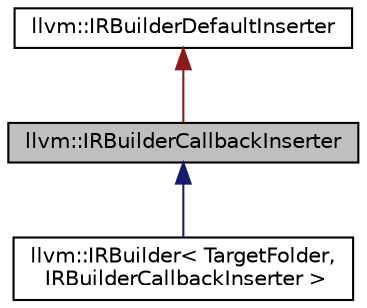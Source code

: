 digraph "llvm::IRBuilderCallbackInserter"
{
 // LATEX_PDF_SIZE
  bgcolor="transparent";
  edge [fontname="Helvetica",fontsize="10",labelfontname="Helvetica",labelfontsize="10"];
  node [fontname="Helvetica",fontsize="10",shape="box"];
  Node1 [label="llvm::IRBuilderCallbackInserter",height=0.2,width=0.4,color="black", fillcolor="grey75", style="filled", fontcolor="black",tooltip="Provides an 'InsertHelper' that calls a user-provided callback after performing the default insertion..."];
  Node2 -> Node1 [dir="back",color="firebrick4",fontsize="10",style="solid",fontname="Helvetica"];
  Node2 [label="llvm::IRBuilderDefaultInserter",height=0.2,width=0.4,color="black",URL="$classllvm_1_1IRBuilderDefaultInserter.html",tooltip="This provides the default implementation of the IRBuilder 'InsertHelper' method that is called whenev..."];
  Node1 -> Node3 [dir="back",color="midnightblue",fontsize="10",style="solid",fontname="Helvetica"];
  Node3 [label="llvm::IRBuilder\< TargetFolder,\l IRBuilderCallbackInserter \>",height=0.2,width=0.4,color="black",URL="$classllvm_1_1IRBuilder.html",tooltip=" "];
}
